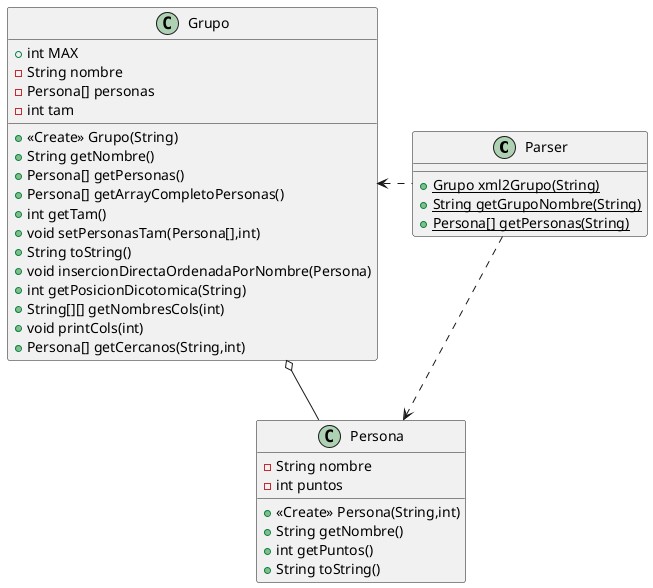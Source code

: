 @startuml
class Parser {
+ {static} Grupo xml2Grupo(String)
+ {static} String getGrupoNombre(String)
+ {static} Persona[] getPersonas(String)
}
class Grupo {
+ int MAX
- String nombre
- Persona[] personas
- int tam
+ <<Create>> Grupo(String)
+ String getNombre()
+ Persona[] getPersonas()
+ Persona[] getArrayCompletoPersonas()
+ int getTam()
+ void setPersonasTam(Persona[],int)
+ String toString()
+ void insercionDirectaOrdenadaPorNombre(Persona)
+ int getPosicionDicotomica(String)
+ String[][] getNombresCols(int)
+ void printCols(int)
+ Persona[] getCercanos(String,int)
}
class Persona {
- String nombre
- int puntos
+ <<Create>> Persona(String,int)
+ String getNombre()
+ int getPuntos()
+ String toString()
}

Grupo o-- Persona
Parser .left.> Grupo
Parser ..>Persona

@enduml